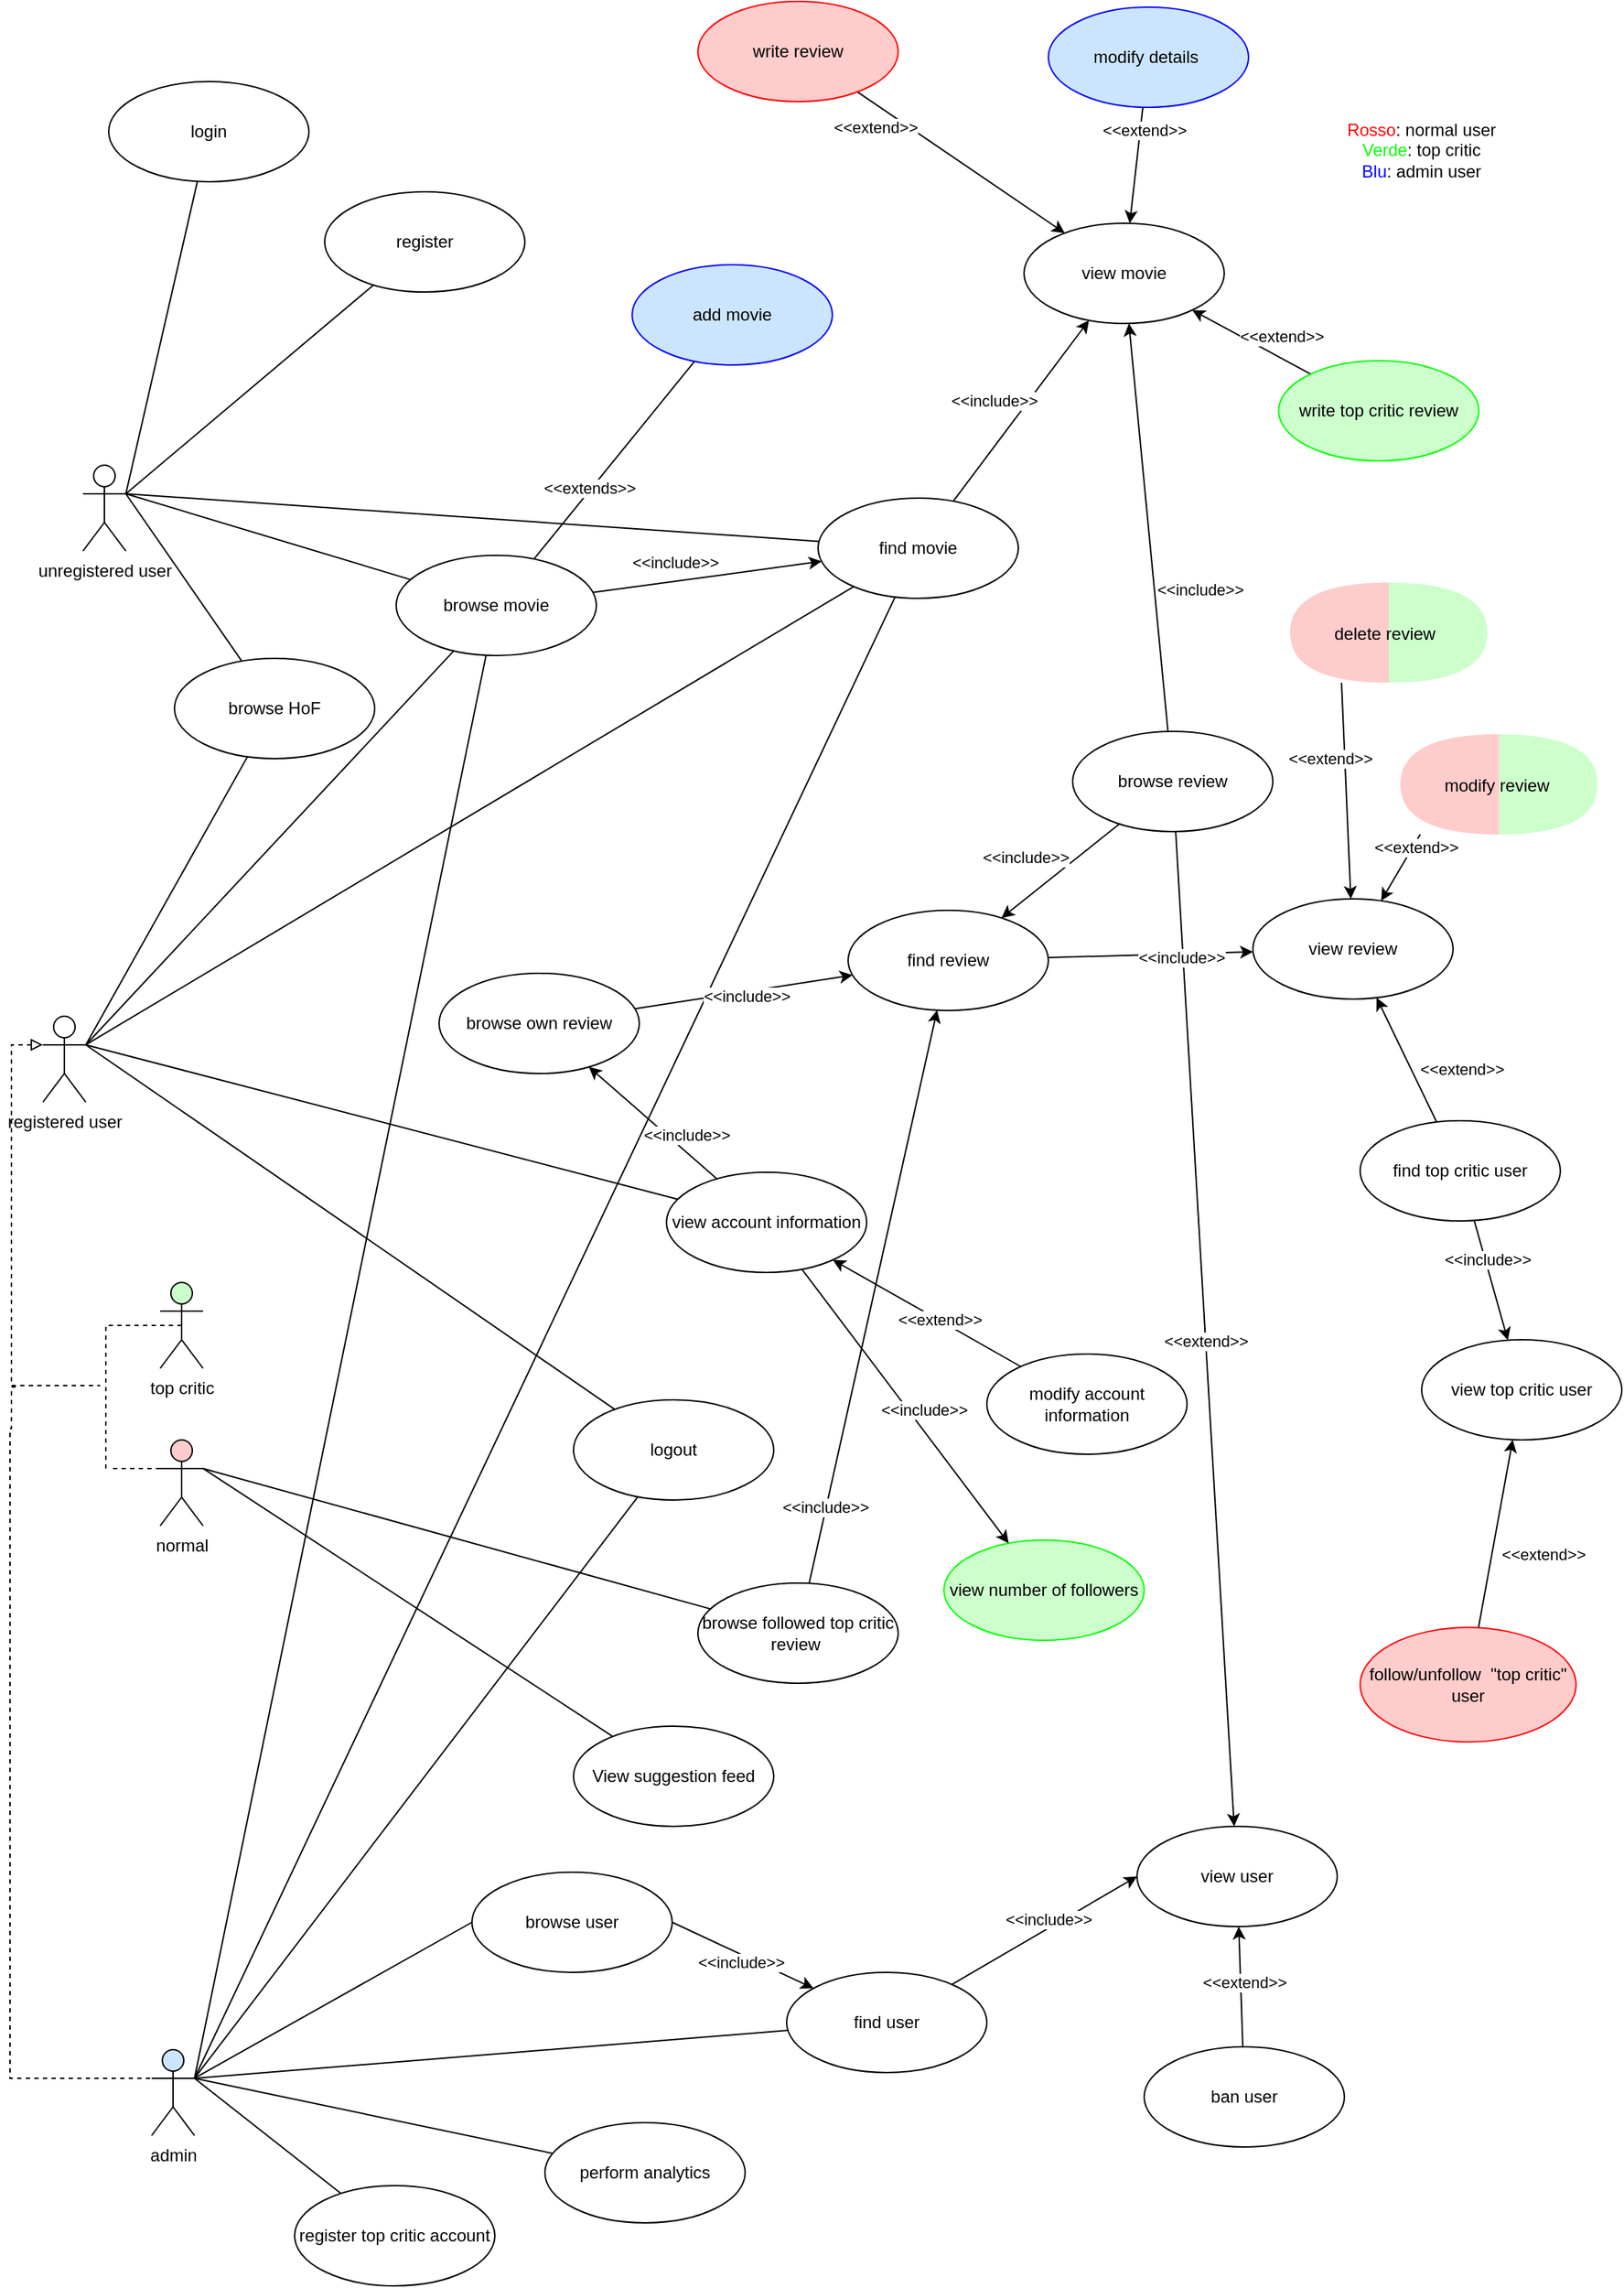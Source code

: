 <mxfile version="20.6.2" type="device"><diagram id="zcchT8Ha27X3w2Vu9qJa" name="Pagina-1"><mxGraphModel dx="1024" dy="604" grid="1" gridSize="10" guides="1" tooltips="1" connect="1" arrows="1" fold="1" page="1" pageScale="1" pageWidth="1169" pageHeight="1654" math="0" shadow="0"><root><mxCell id="0"/><mxCell id="1" parent="0"/><mxCell id="O1cBNvbTnnJ00bYaGqvp-1" style="rounded=0;orthogonalLoop=1;jettySize=auto;html=1;endArrow=none;endFill=0;elbow=vertical;jumpStyle=none;exitX=1;exitY=0.333;exitDx=0;exitDy=0;exitPerimeter=0;" parent="1" source="O1cBNvbTnnJ00bYaGqvp-5" target="O1cBNvbTnnJ00bYaGqvp-6" edge="1"><mxGeometry relative="1" as="geometry"><mxPoint x="258" y="317" as="sourcePoint"/></mxGeometry></mxCell><mxCell id="O1cBNvbTnnJ00bYaGqvp-2" style="rounded=0;orthogonalLoop=1;jettySize=auto;html=1;exitX=1;exitY=0.333;exitDx=0;exitDy=0;exitPerimeter=0;endArrow=none;endFill=0;" parent="1" source="O1cBNvbTnnJ00bYaGqvp-5" target="O1cBNvbTnnJ00bYaGqvp-7" edge="1"><mxGeometry relative="1" as="geometry"/></mxCell><mxCell id="O1cBNvbTnnJ00bYaGqvp-3" style="edgeStyle=none;rounded=0;orthogonalLoop=1;jettySize=auto;html=1;exitX=1;exitY=0.333;exitDx=0;exitDy=0;exitPerimeter=0;endArrow=none;endFill=0;" parent="1" source="O1cBNvbTnnJ00bYaGqvp-5" target="O1cBNvbTnnJ00bYaGqvp-10" edge="1"><mxGeometry relative="1" as="geometry"/></mxCell><mxCell id="O1cBNvbTnnJ00bYaGqvp-4" style="edgeStyle=none;rounded=0;orthogonalLoop=1;jettySize=auto;html=1;exitX=1;exitY=0.333;exitDx=0;exitDy=0;exitPerimeter=0;startArrow=none;startFill=0;endArrow=none;endFill=0;" parent="1" source="O1cBNvbTnnJ00bYaGqvp-5" target="O1cBNvbTnnJ00bYaGqvp-13" edge="1"><mxGeometry relative="1" as="geometry"/></mxCell><mxCell id="O1cBNvbTnnJ00bYaGqvp-5" value="unregistered user" style="shape=umlActor;verticalLabelPosition=bottom;labelBackgroundColor=#ffffff;verticalAlign=top;html=1;outlineConnect=0;" parent="1" vertex="1"><mxGeometry x="93" y="369" width="30" height="60" as="geometry"/></mxCell><mxCell id="O1cBNvbTnnJ00bYaGqvp-6" value="login" style="ellipse;whiteSpace=wrap;html=1;" parent="1" vertex="1"><mxGeometry x="111" y="101" width="140" height="70" as="geometry"/></mxCell><mxCell id="O1cBNvbTnnJ00bYaGqvp-7" value="register" style="ellipse;whiteSpace=wrap;html=1;" parent="1" vertex="1"><mxGeometry x="262" y="178" width="140" height="70" as="geometry"/></mxCell><mxCell id="O1cBNvbTnnJ00bYaGqvp-8" style="edgeStyle=none;rounded=0;orthogonalLoop=1;jettySize=auto;html=1;endArrow=classic;endFill=1;" parent="1" source="O1cBNvbTnnJ00bYaGqvp-10" target="O1cBNvbTnnJ00bYaGqvp-13" edge="1"><mxGeometry relative="1" as="geometry"><mxPoint x="681" y="347.182" as="targetPoint"/><mxPoint x="481" y="332" as="sourcePoint"/></mxGeometry></mxCell><mxCell id="O1cBNvbTnnJ00bYaGqvp-9" value="&amp;lt;&amp;lt;include&amp;gt;&amp;gt;" style="edgeLabel;html=1;align=center;verticalAlign=middle;resizable=0;points=[];" parent="O1cBNvbTnnJ00bYaGqvp-8" vertex="1" connectable="0"><mxGeometry x="-0.227" y="1" relative="1" as="geometry"><mxPoint x="-4.5" y="-12" as="offset"/></mxGeometry></mxCell><mxCell id="O1cBNvbTnnJ00bYaGqvp-10" value="browse movie" style="ellipse;whiteSpace=wrap;html=1;fontStyle=0" parent="1" vertex="1"><mxGeometry x="312" y="432" width="140" height="70" as="geometry"/></mxCell><mxCell id="O1cBNvbTnnJ00bYaGqvp-11" style="edgeStyle=none;rounded=0;orthogonalLoop=1;jettySize=auto;html=1;endArrow=classic;endFill=1;" parent="1" source="O1cBNvbTnnJ00bYaGqvp-13" target="O1cBNvbTnnJ00bYaGqvp-16" edge="1"><mxGeometry relative="1" as="geometry"><mxPoint x="941" y="346.957" as="targetPoint"/></mxGeometry></mxCell><mxCell id="O1cBNvbTnnJ00bYaGqvp-12" value="&amp;lt;&amp;lt;include&amp;gt;&amp;gt;" style="edgeLabel;html=1;align=center;verticalAlign=middle;resizable=0;points=[];" parent="O1cBNvbTnnJ00bYaGqvp-11" vertex="1" connectable="0"><mxGeometry x="-0.085" y="2" relative="1" as="geometry"><mxPoint x="-13.5" y="-11.5" as="offset"/></mxGeometry></mxCell><mxCell id="O1cBNvbTnnJ00bYaGqvp-13" value="find movie" style="ellipse;whiteSpace=wrap;html=1;fontStyle=0" parent="1" vertex="1"><mxGeometry x="607" y="392" width="140" height="70" as="geometry"/></mxCell><mxCell id="O1cBNvbTnnJ00bYaGqvp-14" style="edgeStyle=none;rounded=0;orthogonalLoop=1;jettySize=auto;html=1;endArrow=none;endFill=0;startArrow=classic;startFill=1;" parent="1" source="O1cBNvbTnnJ00bYaGqvp-16" target="O1cBNvbTnnJ00bYaGqvp-82" edge="1"><mxGeometry relative="1" as="geometry"><mxPoint x="1017.857" y="247.0" as="targetPoint"/></mxGeometry></mxCell><mxCell id="O1cBNvbTnnJ00bYaGqvp-15" value="&amp;lt;&amp;lt;include&amp;gt;&amp;gt;" style="edgeLabel;html=1;align=center;verticalAlign=middle;resizable=0;points=[];" parent="O1cBNvbTnnJ00bYaGqvp-14" vertex="1" connectable="0"><mxGeometry x="0.293" relative="1" as="geometry"><mxPoint x="32" y="1.5" as="offset"/></mxGeometry></mxCell><mxCell id="O1cBNvbTnnJ00bYaGqvp-16" value="view movie" style="ellipse;whiteSpace=wrap;html=1;fontStyle=0" parent="1" vertex="1"><mxGeometry x="751" y="200" width="140" height="70" as="geometry"/></mxCell><mxCell id="O1cBNvbTnnJ00bYaGqvp-17" style="edgeStyle=none;rounded=0;orthogonalLoop=1;jettySize=auto;html=1;startArrow=classic;startFill=1;endArrow=none;endFill=0;" parent="1" source="O1cBNvbTnnJ00bYaGqvp-71" target="O1cBNvbTnnJ00bYaGqvp-46" edge="1"><mxGeometry relative="1" as="geometry"/></mxCell><mxCell id="O1cBNvbTnnJ00bYaGqvp-18" value="&amp;lt;&amp;lt;extend&amp;gt;&amp;gt;" style="edgeLabel;html=1;align=center;verticalAlign=middle;resizable=0;points=[];" parent="O1cBNvbTnnJ00bYaGqvp-17" vertex="1" connectable="0"><mxGeometry x="0.129" y="1" relative="1" as="geometry"><mxPoint x="33.5" y="5" as="offset"/></mxGeometry></mxCell><mxCell id="O1cBNvbTnnJ00bYaGqvp-19" value="view review" style="ellipse;whiteSpace=wrap;html=1;" parent="1" vertex="1"><mxGeometry x="911" y="672" width="140" height="70" as="geometry"/></mxCell><mxCell id="O1cBNvbTnnJ00bYaGqvp-20" style="edgeStyle=none;rounded=0;orthogonalLoop=1;jettySize=auto;html=1;exitX=1;exitY=0.333;exitDx=0;exitDy=0;exitPerimeter=0;startArrow=none;startFill=0;endArrow=none;endFill=0;" parent="1" source="O1cBNvbTnnJ00bYaGqvp-26" target="O1cBNvbTnnJ00bYaGqvp-10" edge="1"><mxGeometry relative="1" as="geometry"/></mxCell><mxCell id="O1cBNvbTnnJ00bYaGqvp-21" style="edgeStyle=none;rounded=0;orthogonalLoop=1;jettySize=auto;html=1;exitX=1;exitY=0.333;exitDx=0;exitDy=0;exitPerimeter=0;startArrow=none;startFill=0;endArrow=none;endFill=0;" parent="1" source="O1cBNvbTnnJ00bYaGqvp-26" target="O1cBNvbTnnJ00bYaGqvp-37" edge="1"><mxGeometry relative="1" as="geometry"/></mxCell><mxCell id="O1cBNvbTnnJ00bYaGqvp-22" value="&amp;lt;&amp;lt;include&amp;gt;&amp;gt;" style="edgeStyle=none;rounded=0;orthogonalLoop=1;jettySize=auto;html=1;startArrow=none;startFill=0;endArrow=classic;endFill=1;" parent="1" source="O1cBNvbTnnJ00bYaGqvp-42" target="O1cBNvbTnnJ00bYaGqvp-41" edge="1"><mxGeometry x="-0.401" y="-9" relative="1" as="geometry"><mxPoint as="offset"/></mxGeometry></mxCell><mxCell id="O1cBNvbTnnJ00bYaGqvp-23" style="edgeStyle=none;rounded=0;orthogonalLoop=1;jettySize=auto;html=1;exitX=1;exitY=0.333;exitDx=0;exitDy=0;exitPerimeter=0;startArrow=none;startFill=0;endArrow=none;endFill=0;" parent="1" source="O1cBNvbTnnJ00bYaGqvp-26" target="O1cBNvbTnnJ00bYaGqvp-42" edge="1"><mxGeometry relative="1" as="geometry"><mxPoint x="396" y="842" as="targetPoint"/></mxGeometry></mxCell><mxCell id="O1cBNvbTnnJ00bYaGqvp-24" style="edgeStyle=none;rounded=0;orthogonalLoop=1;jettySize=auto;html=1;exitX=1;exitY=0.333;exitDx=0;exitDy=0;exitPerimeter=0;startArrow=none;startFill=0;endArrow=none;endFill=0;" parent="1" source="O1cBNvbTnnJ00bYaGqvp-28" target="O1cBNvbTnnJ00bYaGqvp-47" edge="1"><mxGeometry relative="1" as="geometry"/></mxCell><mxCell id="O1cBNvbTnnJ00bYaGqvp-25" style="edgeStyle=none;rounded=0;orthogonalLoop=1;jettySize=auto;html=1;exitX=1;exitY=0.333;exitDx=0;exitDy=0;exitPerimeter=0;startArrow=none;startFill=0;endArrow=none;endFill=0;" parent="1" source="O1cBNvbTnnJ00bYaGqvp-26" target="O1cBNvbTnnJ00bYaGqvp-13" edge="1"><mxGeometry relative="1" as="geometry"/></mxCell><mxCell id="O1cBNvbTnnJ00bYaGqvp-26" value="registered user" style="shape=umlActor;verticalLabelPosition=bottom;labelBackgroundColor=#ffffff;verticalAlign=top;html=1;outlineConnect=0;" parent="1" vertex="1"><mxGeometry x="65" y="754" width="30" height="60" as="geometry"/></mxCell><mxCell id="O1cBNvbTnnJ00bYaGqvp-27" style="edgeStyle=none;rounded=0;orthogonalLoop=1;jettySize=auto;html=1;exitX=0;exitY=0.333;exitDx=0;exitDy=0;exitPerimeter=0;endArrow=none;endFill=0;dashed=1;" parent="1" source="O1cBNvbTnnJ00bYaGqvp-28" edge="1"><mxGeometry relative="1" as="geometry"><mxPoint x="111" y="1070" as="targetPoint"/></mxGeometry></mxCell><mxCell id="emVdyjL5cs-lD2Dwy2KG-2" style="rounded=0;orthogonalLoop=1;jettySize=auto;html=1;endArrow=none;endFill=0;exitX=1;exitY=0.333;exitDx=0;exitDy=0;exitPerimeter=0;" edge="1" parent="1" source="O1cBNvbTnnJ00bYaGqvp-28" target="emVdyjL5cs-lD2Dwy2KG-1"><mxGeometry relative="1" as="geometry"/></mxCell><mxCell id="O1cBNvbTnnJ00bYaGqvp-28" value="normal" style="shape=umlActor;verticalLabelPosition=bottom;labelBackgroundColor=#ffffff;verticalAlign=top;html=1;outlineConnect=0;fillColor=#FFCCCC;" parent="1" vertex="1"><mxGeometry x="147" y="1050" width="30" height="60" as="geometry"/></mxCell><mxCell id="O1cBNvbTnnJ00bYaGqvp-29" style="edgeStyle=none;rounded=0;orthogonalLoop=1;jettySize=auto;html=1;exitX=1;exitY=0.333;exitDx=0;exitDy=0;exitPerimeter=0;entryX=0;entryY=0.5;entryDx=0;entryDy=0;startArrow=none;startFill=0;endArrow=none;endFill=0;" parent="1" source="O1cBNvbTnnJ00bYaGqvp-34" target="O1cBNvbTnnJ00bYaGqvp-50" edge="1"><mxGeometry relative="1" as="geometry"/></mxCell><mxCell id="O1cBNvbTnnJ00bYaGqvp-30" style="edgeStyle=none;rounded=0;orthogonalLoop=1;jettySize=auto;html=1;startArrow=none;startFill=0;endArrow=none;endFill=0;" parent="1" source="O1cBNvbTnnJ00bYaGqvp-10" target="O1cBNvbTnnJ00bYaGqvp-61" edge="1"><mxGeometry relative="1" as="geometry"><mxPoint x="571" y="1069" as="sourcePoint"/></mxGeometry></mxCell><mxCell id="O1cBNvbTnnJ00bYaGqvp-31" value="&amp;lt;&amp;lt;extends&amp;gt;&amp;gt;" style="edgeLabel;html=1;align=center;verticalAlign=middle;resizable=0;points=[];" parent="O1cBNvbTnnJ00bYaGqvp-30" vertex="1" connectable="0"><mxGeometry x="-0.29" y="2" relative="1" as="geometry"><mxPoint as="offset"/></mxGeometry></mxCell><mxCell id="O1cBNvbTnnJ00bYaGqvp-32" style="edgeStyle=none;rounded=0;orthogonalLoop=1;jettySize=auto;html=1;exitX=1;exitY=0.333;exitDx=0;exitDy=0;exitPerimeter=0;startArrow=none;startFill=0;endArrow=none;endFill=0;" parent="1" source="O1cBNvbTnnJ00bYaGqvp-34" target="O1cBNvbTnnJ00bYaGqvp-53" edge="1"><mxGeometry relative="1" as="geometry"/></mxCell><mxCell id="O1cBNvbTnnJ00bYaGqvp-33" style="rounded=0;orthogonalLoop=1;jettySize=auto;html=1;endArrow=none;endFill=0;exitX=1;exitY=0.333;exitDx=0;exitDy=0;exitPerimeter=0;" parent="1" source="O1cBNvbTnnJ00bYaGqvp-34" target="O1cBNvbTnnJ00bYaGqvp-37" edge="1"><mxGeometry relative="1" as="geometry"/></mxCell><mxCell id="O1cBNvbTnnJ00bYaGqvp-34" value="admin" style="shape=umlActor;verticalLabelPosition=bottom;labelBackgroundColor=#ffffff;verticalAlign=top;html=1;outlineConnect=0;fillColor=#CCE5FF;" parent="1" vertex="1"><mxGeometry x="141" y="1476" width="30" height="60" as="geometry"/></mxCell><mxCell id="O1cBNvbTnnJ00bYaGqvp-35" value="" style="endArrow=none;html=1;rounded=0;dashed=1;" parent="1" edge="1"><mxGeometry width="50" height="50" relative="1" as="geometry"><mxPoint x="109" y="1070" as="sourcePoint"/><mxPoint x="109" y="970" as="targetPoint"/></mxGeometry></mxCell><mxCell id="O1cBNvbTnnJ00bYaGqvp-36" value="" style="endArrow=none;html=1;rounded=0;endFill=0;dashed=1;startArrow=block;startFill=0;exitX=0;exitY=0.333;exitDx=0;exitDy=0;exitPerimeter=0;edgeStyle=orthogonalEdgeStyle;" parent="1" source="O1cBNvbTnnJ00bYaGqvp-26" edge="1"><mxGeometry width="50" height="50" relative="1" as="geometry"><mxPoint x="63" y="1386" as="sourcePoint"/><mxPoint x="105" y="1012" as="targetPoint"/><Array as="points"><mxPoint x="43" y="774"/><mxPoint x="43" y="1012"/></Array></mxGeometry></mxCell><mxCell id="O1cBNvbTnnJ00bYaGqvp-37" value="logout" style="ellipse;whiteSpace=wrap;html=1;" parent="1" vertex="1"><mxGeometry x="436" y="1022" width="140" height="70" as="geometry"/></mxCell><mxCell id="O1cBNvbTnnJ00bYaGqvp-38" style="edgeStyle=none;rounded=0;orthogonalLoop=1;jettySize=auto;html=1;endArrow=none;endFill=0;startArrow=classic;startFill=1;" parent="1" source="O1cBNvbTnnJ00bYaGqvp-16" target="O1cBNvbTnnJ00bYaGqvp-40" edge="1"><mxGeometry relative="1" as="geometry"><mxPoint x="1237.857" y="277.0" as="targetPoint"/><mxPoint x="1051" y="337" as="sourcePoint"/></mxGeometry></mxCell><mxCell id="O1cBNvbTnnJ00bYaGqvp-39" value="&amp;lt;&amp;lt;extend&amp;gt;&amp;gt;" style="edgeLabel;html=1;align=center;verticalAlign=middle;resizable=0;points=[];" parent="O1cBNvbTnnJ00bYaGqvp-38" vertex="1" connectable="0"><mxGeometry x="0.293" relative="1" as="geometry"><mxPoint x="-38.5" y="-10" as="offset"/></mxGeometry></mxCell><mxCell id="O1cBNvbTnnJ00bYaGqvp-40" value="write review" style="ellipse;whiteSpace=wrap;html=1;strokeColor=#FF0000;fillColor=#FFCCCC;" parent="1" vertex="1"><mxGeometry x="523" y="45" width="140" height="70" as="geometry"/></mxCell><mxCell id="O1cBNvbTnnJ00bYaGqvp-41" value="browse own review" style="ellipse;whiteSpace=wrap;html=1;" parent="1" vertex="1"><mxGeometry x="342" y="724" width="140" height="70" as="geometry"/></mxCell><mxCell id="O1cBNvbTnnJ00bYaGqvp-42" value="view account information" style="ellipse;whiteSpace=wrap;html=1;" parent="1" vertex="1"><mxGeometry x="501" y="863" width="140" height="70" as="geometry"/></mxCell><mxCell id="O1cBNvbTnnJ00bYaGqvp-43" value="modify account information" style="ellipse;whiteSpace=wrap;html=1;strokeColor=#000000;" parent="1" vertex="1"><mxGeometry x="725" y="990" width="140" height="70" as="geometry"/></mxCell><mxCell id="O1cBNvbTnnJ00bYaGqvp-44" style="edgeStyle=none;rounded=0;orthogonalLoop=1;jettySize=auto;html=1;endArrow=none;endFill=0;startArrow=classic;startFill=1;" parent="1" source="O1cBNvbTnnJ00bYaGqvp-42" target="O1cBNvbTnnJ00bYaGqvp-43" edge="1"><mxGeometry relative="1" as="geometry"><mxPoint x="862" y="487" as="targetPoint"/><mxPoint x="815.64" y="572.41" as="sourcePoint"/></mxGeometry></mxCell><mxCell id="O1cBNvbTnnJ00bYaGqvp-45" value="&amp;lt;&amp;lt;extend&amp;gt;&amp;gt;" style="edgeLabel;html=1;align=center;verticalAlign=middle;resizable=0;points=[];" parent="O1cBNvbTnnJ00bYaGqvp-44" vertex="1" connectable="0"><mxGeometry x="0.293" relative="1" as="geometry"><mxPoint x="-10.5" y="-6.5" as="offset"/></mxGeometry></mxCell><mxCell id="O1cBNvbTnnJ00bYaGqvp-46" value="follow/unfollow&amp;nbsp; &quot;top critic&quot; user" style="ellipse;whiteSpace=wrap;html=1;strokeColor=#FF0000;fillColor=#FFCCCC;" parent="1" vertex="1"><mxGeometry x="986" y="1181" width="151" height="80" as="geometry"/></mxCell><mxCell id="O1cBNvbTnnJ00bYaGqvp-47" value="browse followed top critic review&amp;nbsp;" style="ellipse;whiteSpace=wrap;html=1;strokeColor=#000000;fillColor=none;" parent="1" vertex="1"><mxGeometry x="523" y="1150" width="140" height="70" as="geometry"/></mxCell><mxCell id="O1cBNvbTnnJ00bYaGqvp-48" style="edgeStyle=none;rounded=0;orthogonalLoop=1;jettySize=auto;html=1;exitX=1;exitY=0.5;exitDx=0;exitDy=0;startArrow=none;startFill=0;endArrow=classic;endFill=1;" parent="1" source="O1cBNvbTnnJ00bYaGqvp-50" target="O1cBNvbTnnJ00bYaGqvp-53" edge="1"><mxGeometry relative="1" as="geometry"/></mxCell><mxCell id="O1cBNvbTnnJ00bYaGqvp-49" value="&amp;lt;&amp;lt;include&amp;gt;&amp;gt;" style="edgeLabel;html=1;align=center;verticalAlign=middle;resizable=0;points=[];" parent="O1cBNvbTnnJ00bYaGqvp-48" vertex="1" connectable="0"><mxGeometry x="-0.15" y="1" relative="1" as="geometry"><mxPoint x="5" y="9" as="offset"/></mxGeometry></mxCell><mxCell id="O1cBNvbTnnJ00bYaGqvp-50" value="browse user" style="ellipse;whiteSpace=wrap;html=1;fontStyle=0;strokeColor=#000000;" parent="1" vertex="1"><mxGeometry x="365" y="1352" width="140" height="70" as="geometry"/></mxCell><mxCell id="O1cBNvbTnnJ00bYaGqvp-51" style="edgeStyle=none;rounded=0;orthogonalLoop=1;jettySize=auto;html=1;entryX=0;entryY=0.5;entryDx=0;entryDy=0;startArrow=none;startFill=0;endArrow=classic;endFill=1;" parent="1" source="O1cBNvbTnnJ00bYaGqvp-53" target="O1cBNvbTnnJ00bYaGqvp-54" edge="1"><mxGeometry relative="1" as="geometry"/></mxCell><mxCell id="O1cBNvbTnnJ00bYaGqvp-52" value="&amp;lt;&amp;lt;include&amp;gt;&amp;gt;" style="edgeLabel;html=1;align=center;verticalAlign=middle;resizable=0;points=[];" parent="O1cBNvbTnnJ00bYaGqvp-51" vertex="1" connectable="0"><mxGeometry x="0.187" y="-3" relative="1" as="geometry"><mxPoint x="-11" y="-3" as="offset"/></mxGeometry></mxCell><mxCell id="O1cBNvbTnnJ00bYaGqvp-53" value="find user" style="ellipse;whiteSpace=wrap;html=1;fontStyle=0;strokeColor=#000000;" parent="1" vertex="1"><mxGeometry x="585" y="1422" width="140" height="70" as="geometry"/></mxCell><mxCell id="O1cBNvbTnnJ00bYaGqvp-54" value="view user" style="ellipse;whiteSpace=wrap;html=1;fontStyle=0;strokeColor=#000000;" parent="1" vertex="1"><mxGeometry x="830" y="1320" width="140" height="70" as="geometry"/></mxCell><mxCell id="O1cBNvbTnnJ00bYaGqvp-55" style="edgeStyle=none;rounded=0;orthogonalLoop=1;jettySize=auto;html=1;startArrow=none;startFill=0;endArrow=classic;endFill=1;" parent="1" source="O1cBNvbTnnJ00bYaGqvp-57" target="O1cBNvbTnnJ00bYaGqvp-54" edge="1"><mxGeometry relative="1" as="geometry"/></mxCell><mxCell id="O1cBNvbTnnJ00bYaGqvp-56" value="&amp;lt;&amp;lt;extend&amp;gt;&amp;gt;" style="edgeLabel;html=1;align=center;verticalAlign=middle;resizable=0;points=[];" parent="O1cBNvbTnnJ00bYaGqvp-55" vertex="1" connectable="0"><mxGeometry x="0.117" relative="1" as="geometry"><mxPoint x="2" y="2" as="offset"/></mxGeometry></mxCell><mxCell id="O1cBNvbTnnJ00bYaGqvp-57" value="ban user" style="ellipse;whiteSpace=wrap;html=1;fontStyle=0;strokeColor=#000000;" parent="1" vertex="1"><mxGeometry x="835" y="1474" width="140" height="70" as="geometry"/></mxCell><mxCell id="O1cBNvbTnnJ00bYaGqvp-58" value="modify&amp;nbsp;details&amp;nbsp;" style="ellipse;whiteSpace=wrap;html=1;fontStyle=0;strokeColor=#0000FF;fillColor=#CCE5FF;" parent="1" vertex="1"><mxGeometry x="768" y="49" width="140" height="70" as="geometry"/></mxCell><mxCell id="O1cBNvbTnnJ00bYaGqvp-59" style="edgeStyle=none;rounded=0;orthogonalLoop=1;jettySize=auto;html=1;endArrow=none;endFill=0;startArrow=classic;startFill=1;" parent="1" source="O1cBNvbTnnJ00bYaGqvp-16" target="O1cBNvbTnnJ00bYaGqvp-58" edge="1"><mxGeometry relative="1" as="geometry"><mxPoint x="1248.0" y="267.0" as="targetPoint"/><mxPoint x="1096.04" y="350.84" as="sourcePoint"/></mxGeometry></mxCell><mxCell id="O1cBNvbTnnJ00bYaGqvp-60" value="&amp;lt;&amp;lt;extend&amp;gt;&amp;gt;" style="edgeLabel;html=1;align=center;verticalAlign=middle;resizable=0;points=[];" parent="O1cBNvbTnnJ00bYaGqvp-59" vertex="1" connectable="0"><mxGeometry x="0.293" relative="1" as="geometry"><mxPoint x="3.5" y="-13" as="offset"/></mxGeometry></mxCell><mxCell id="O1cBNvbTnnJ00bYaGqvp-61" value="add movie" style="ellipse;whiteSpace=wrap;html=1;fontStyle=0;strokeColor=#0000FF;fillColor=#CCE5FF;gradientColor=none;" parent="1" vertex="1"><mxGeometry x="477" y="229" width="140" height="70" as="geometry"/></mxCell><mxCell id="O1cBNvbTnnJ00bYaGqvp-62" style="edgeStyle=none;rounded=0;orthogonalLoop=1;jettySize=auto;html=1;entryX=1;entryY=0.333;entryDx=0;entryDy=0;entryPerimeter=0;startArrow=none;startFill=0;endArrow=none;endFill=0;" parent="1" source="O1cBNvbTnnJ00bYaGqvp-63" target="O1cBNvbTnnJ00bYaGqvp-34" edge="1"><mxGeometry relative="1" as="geometry"/></mxCell><mxCell id="O1cBNvbTnnJ00bYaGqvp-63" value="perform analytics" style="ellipse;whiteSpace=wrap;html=1;fontStyle=0;strokeColor=#000000;" parent="1" vertex="1"><mxGeometry x="416" y="1527" width="140" height="70" as="geometry"/></mxCell><mxCell id="O1cBNvbTnnJ00bYaGqvp-64" value="&lt;font color=&quot;#ff0000&quot;&gt;Rosso&lt;/font&gt;: normal user&lt;br&gt;&lt;font color=&quot;#00ff00&quot;&gt;Verde&lt;/font&gt;: top critic&lt;br&gt;&lt;font color=&quot;#0000ff&quot;&gt;Blu&lt;/font&gt;: admin user" style="text;html=1;strokeColor=none;fillColor=none;align=center;verticalAlign=middle;whiteSpace=wrap;rounded=0;" parent="1" vertex="1"><mxGeometry x="937" y="115" width="184" height="68" as="geometry"/></mxCell><mxCell id="O1cBNvbTnnJ00bYaGqvp-65" value="top critic" style="shape=umlActor;verticalLabelPosition=bottom;labelBackgroundColor=#ffffff;verticalAlign=top;html=1;outlineConnect=0;fillColor=#CCFFCC;" parent="1" vertex="1"><mxGeometry x="147" y="940" width="30" height="60" as="geometry"/></mxCell><mxCell id="O1cBNvbTnnJ00bYaGqvp-66" value="" style="endArrow=none;html=1;rounded=0;dashed=1;exitX=0.5;exitY=0.5;exitDx=0;exitDy=0;exitPerimeter=0;" parent="1" source="O1cBNvbTnnJ00bYaGqvp-65" edge="1"><mxGeometry width="50" height="50" relative="1" as="geometry"><mxPoint x="119.0" y="1180" as="sourcePoint"/><mxPoint x="111" y="970" as="targetPoint"/></mxGeometry></mxCell><mxCell id="O1cBNvbTnnJ00bYaGqvp-67" style="rounded=0;orthogonalLoop=1;jettySize=auto;html=1;fontColor=#00FF00;" parent="1" source="O1cBNvbTnnJ00bYaGqvp-69" target="O1cBNvbTnnJ00bYaGqvp-16" edge="1"><mxGeometry relative="1" as="geometry"/></mxCell><mxCell id="O1cBNvbTnnJ00bYaGqvp-68" value="&amp;lt;&amp;lt;extend&amp;gt;&amp;gt;" style="edgeLabel;html=1;align=center;verticalAlign=middle;resizable=0;points=[];" parent="O1cBNvbTnnJ00bYaGqvp-67" vertex="1" connectable="0"><mxGeometry x="-0.096" y="3" relative="1" as="geometry"><mxPoint x="18" y="-9.5" as="offset"/></mxGeometry></mxCell><mxCell id="O1cBNvbTnnJ00bYaGqvp-69" value="write top critic review" style="ellipse;whiteSpace=wrap;html=1;strokeColor=#00FF00;fillColor=#CCFFCC;" parent="1" vertex="1"><mxGeometry x="929" y="296" width="140" height="70" as="geometry"/></mxCell><mxCell id="O1cBNvbTnnJ00bYaGqvp-70" value="find top critic user" style="ellipse;whiteSpace=wrap;html=1;strokeColor=#000000;" parent="1" vertex="1"><mxGeometry x="986" y="827" width="140" height="70" as="geometry"/></mxCell><mxCell id="O1cBNvbTnnJ00bYaGqvp-71" value="view top critic user" style="ellipse;whiteSpace=wrap;html=1;strokeColor=#000000;" parent="1" vertex="1"><mxGeometry x="1029" y="980" width="140" height="70" as="geometry"/></mxCell><mxCell id="O1cBNvbTnnJ00bYaGqvp-72" style="edgeStyle=none;rounded=0;orthogonalLoop=1;jettySize=auto;html=1;startArrow=classic;startFill=1;endArrow=none;endFill=0;" parent="1" source="O1cBNvbTnnJ00bYaGqvp-71" target="O1cBNvbTnnJ00bYaGqvp-70" edge="1"><mxGeometry relative="1" as="geometry"><mxPoint x="1058.217" y="-67.77" as="sourcePoint"/><mxPoint x="1193.896" y="-88.037" as="targetPoint"/></mxGeometry></mxCell><mxCell id="O1cBNvbTnnJ00bYaGqvp-73" value="&amp;lt;&amp;lt;include&amp;gt;&amp;gt;" style="edgeLabel;html=1;align=center;verticalAlign=middle;resizable=0;points=[];" parent="O1cBNvbTnnJ00bYaGqvp-72" vertex="1" connectable="0"><mxGeometry x="0.129" y="1" relative="1" as="geometry"><mxPoint y="-9.5" as="offset"/></mxGeometry></mxCell><mxCell id="O1cBNvbTnnJ00bYaGqvp-74" style="edgeStyle=none;rounded=0;orthogonalLoop=1;jettySize=auto;html=1;startArrow=classic;startFill=1;endArrow=none;endFill=0;" parent="1" source="O1cBNvbTnnJ00bYaGqvp-19" target="O1cBNvbTnnJ00bYaGqvp-70" edge="1"><mxGeometry relative="1" as="geometry"><mxPoint x="1068.217" y="-57.77" as="sourcePoint"/><mxPoint x="1203.896" y="-78.037" as="targetPoint"/></mxGeometry></mxCell><mxCell id="O1cBNvbTnnJ00bYaGqvp-75" value="&amp;lt;&amp;lt;extend&amp;gt;&amp;gt;" style="edgeLabel;html=1;align=center;verticalAlign=middle;resizable=0;points=[];" parent="O1cBNvbTnnJ00bYaGqvp-74" vertex="1" connectable="0"><mxGeometry x="0.129" y="1" relative="1" as="geometry"><mxPoint x="34.5" y="1" as="offset"/></mxGeometry></mxCell><mxCell id="O1cBNvbTnnJ00bYaGqvp-76" value="find review" style="ellipse;whiteSpace=wrap;html=1;" parent="1" vertex="1"><mxGeometry x="628" y="680" width="140" height="70" as="geometry"/></mxCell><mxCell id="O1cBNvbTnnJ00bYaGqvp-77" value="view number of followers" style="ellipse;whiteSpace=wrap;html=1;strokeColor=#00FF00;fillColor=#CCFFCC;" parent="1" vertex="1"><mxGeometry x="695" y="1120" width="140" height="70" as="geometry"/></mxCell><mxCell id="O1cBNvbTnnJ00bYaGqvp-78" style="edgeStyle=none;rounded=0;orthogonalLoop=1;jettySize=auto;html=1;startArrow=none;startFill=0;endArrow=none;endFill=0;exitX=1;exitY=0.333;exitDx=0;exitDy=0;exitPerimeter=0;" parent="1" source="O1cBNvbTnnJ00bYaGqvp-34" target="O1cBNvbTnnJ00bYaGqvp-10" edge="1"><mxGeometry relative="1" as="geometry"><mxPoint x="221" y="937" as="sourcePoint"/><mxPoint x="361" y="912" as="targetPoint"/></mxGeometry></mxCell><mxCell id="O1cBNvbTnnJ00bYaGqvp-79" style="edgeStyle=none;rounded=0;orthogonalLoop=1;jettySize=auto;html=1;exitX=1;exitY=0.333;exitDx=0;exitDy=0;exitPerimeter=0;startArrow=none;startFill=0;endArrow=none;endFill=0;" parent="1" source="O1cBNvbTnnJ00bYaGqvp-34" target="O1cBNvbTnnJ00bYaGqvp-13" edge="1"><mxGeometry relative="1" as="geometry"><mxPoint x="237" y="957" as="sourcePoint"/><mxPoint x="371" y="922" as="targetPoint"/></mxGeometry></mxCell><mxCell id="O1cBNvbTnnJ00bYaGqvp-80" value="register top critic account" style="ellipse;whiteSpace=wrap;html=1;fontStyle=0;strokeColor=#000000;" parent="1" vertex="1"><mxGeometry x="241" y="1571" width="140" height="70" as="geometry"/></mxCell><mxCell id="O1cBNvbTnnJ00bYaGqvp-81" style="edgeStyle=none;rounded=0;orthogonalLoop=1;jettySize=auto;html=1;entryX=1;entryY=0.333;entryDx=0;entryDy=0;entryPerimeter=0;startArrow=none;startFill=0;endArrow=none;endFill=0;" parent="1" source="O1cBNvbTnnJ00bYaGqvp-80" target="O1cBNvbTnnJ00bYaGqvp-34" edge="1"><mxGeometry relative="1" as="geometry"><mxPoint x="451" y="1212" as="sourcePoint"/><mxPoint x="227" y="947" as="targetPoint"/></mxGeometry></mxCell><mxCell id="O1cBNvbTnnJ00bYaGqvp-82" value="browse review" style="ellipse;whiteSpace=wrap;html=1;fontStyle=0;strokeColor=#000000;" parent="1" vertex="1"><mxGeometry x="785" y="555" width="140" height="70" as="geometry"/></mxCell><mxCell id="O1cBNvbTnnJ00bYaGqvp-83" style="edgeStyle=none;rounded=0;orthogonalLoop=1;jettySize=auto;html=1;startArrow=none;startFill=0;endArrow=classic;endFill=1;" parent="1" source="O1cBNvbTnnJ00bYaGqvp-82" target="O1cBNvbTnnJ00bYaGqvp-54" edge="1"><mxGeometry relative="1" as="geometry"><mxPoint x="909.829" y="441.122" as="sourcePoint"/><mxPoint x="1312.064" y="742.914" as="targetPoint"/></mxGeometry></mxCell><mxCell id="O1cBNvbTnnJ00bYaGqvp-84" value="&amp;lt;&amp;lt;extend&amp;gt;&amp;gt;" style="edgeLabel;html=1;align=center;verticalAlign=middle;resizable=0;points=[];" parent="O1cBNvbTnnJ00bYaGqvp-83" vertex="1" connectable="0"><mxGeometry x="0.117" relative="1" as="geometry"><mxPoint x="-2" y="-33" as="offset"/></mxGeometry></mxCell><mxCell id="O1cBNvbTnnJ00bYaGqvp-87" style="edgeStyle=none;rounded=0;orthogonalLoop=1;jettySize=auto;html=1;endArrow=classic;endFill=1;" parent="1" source="O1cBNvbTnnJ00bYaGqvp-41" target="O1cBNvbTnnJ00bYaGqvp-76" edge="1"><mxGeometry relative="1" as="geometry"><mxPoint x="661" y="332" as="targetPoint"/><mxPoint x="491.0" y="342" as="sourcePoint"/></mxGeometry></mxCell><mxCell id="O1cBNvbTnnJ00bYaGqvp-88" value="&amp;lt;&amp;lt;include&amp;gt;&amp;gt;" style="edgeLabel;html=1;align=center;verticalAlign=middle;resizable=0;points=[];" parent="O1cBNvbTnnJ00bYaGqvp-87" vertex="1" connectable="0"><mxGeometry x="-0.227" y="1" relative="1" as="geometry"><mxPoint x="19" y="1" as="offset"/></mxGeometry></mxCell><mxCell id="O1cBNvbTnnJ00bYaGqvp-89" style="edgeStyle=none;rounded=0;orthogonalLoop=1;jettySize=auto;html=1;endArrow=classic;endFill=1;" parent="1" source="O1cBNvbTnnJ00bYaGqvp-76" target="O1cBNvbTnnJ00bYaGqvp-19" edge="1"><mxGeometry relative="1" as="geometry"><mxPoint x="832.321" y="441.172" as="targetPoint"/><mxPoint x="710.829" y="532.878" as="sourcePoint"/></mxGeometry></mxCell><mxCell id="O1cBNvbTnnJ00bYaGqvp-90" value="&amp;lt;&amp;lt;include&amp;gt;&amp;gt;" style="edgeLabel;html=1;align=center;verticalAlign=middle;resizable=0;points=[];" parent="O1cBNvbTnnJ00bYaGqvp-89" vertex="1" connectable="0"><mxGeometry x="-0.227" y="1" relative="1" as="geometry"><mxPoint x="37" y="2" as="offset"/></mxGeometry></mxCell><mxCell id="O1cBNvbTnnJ00bYaGqvp-91" style="edgeStyle=none;rounded=0;orthogonalLoop=1;jettySize=auto;html=1;endArrow=classic;endFill=1;" parent="1" source="O1cBNvbTnnJ00bYaGqvp-47" target="O1cBNvbTnnJ00bYaGqvp-76" edge="1"><mxGeometry relative="1" as="geometry"><mxPoint x="832.339" y="441.178" as="targetPoint"/><mxPoint x="710.689" y="532.832" as="sourcePoint"/></mxGeometry></mxCell><mxCell id="O1cBNvbTnnJ00bYaGqvp-92" value="&amp;lt;&amp;lt;include&amp;gt;&amp;gt;" style="edgeLabel;html=1;align=center;verticalAlign=middle;resizable=0;points=[];" parent="O1cBNvbTnnJ00bYaGqvp-91" vertex="1" connectable="0"><mxGeometry x="-0.227" y="1" relative="1" as="geometry"><mxPoint x="-23" y="101" as="offset"/></mxGeometry></mxCell><mxCell id="O1cBNvbTnnJ00bYaGqvp-93" style="edgeStyle=none;rounded=0;orthogonalLoop=1;jettySize=auto;html=1;endArrow=classic;endFill=1;" parent="1" source="O1cBNvbTnnJ00bYaGqvp-82" target="O1cBNvbTnnJ00bYaGqvp-76" edge="1"><mxGeometry relative="1" as="geometry"><mxPoint x="858.196" y="446.41" as="targetPoint"/><mxPoint x="901" y="397" as="sourcePoint"/></mxGeometry></mxCell><mxCell id="O1cBNvbTnnJ00bYaGqvp-94" value="&amp;lt;&amp;lt;include&amp;gt;&amp;gt;" style="edgeLabel;html=1;align=center;verticalAlign=middle;resizable=0;points=[];" parent="O1cBNvbTnnJ00bYaGqvp-93" vertex="1" connectable="0"><mxGeometry x="-0.227" y="1" relative="1" as="geometry"><mxPoint x="-35" y="-3" as="offset"/></mxGeometry></mxCell><mxCell id="O1cBNvbTnnJ00bYaGqvp-95" style="rounded=0;orthogonalLoop=1;jettySize=auto;html=1;fontColor=#00FF00;" parent="1" source="O1cBNvbTnnJ00bYaGqvp-110" target="O1cBNvbTnnJ00bYaGqvp-19" edge="1"><mxGeometry relative="1" as="geometry"><mxPoint x="999.926" y="529" as="sourcePoint"/><mxPoint x="1012.147" y="269.037" as="targetPoint"/></mxGeometry></mxCell><mxCell id="O1cBNvbTnnJ00bYaGqvp-96" value="&amp;lt;&amp;lt;extend&amp;gt;&amp;gt;" style="edgeLabel;html=1;align=center;verticalAlign=middle;resizable=0;points=[];" parent="O1cBNvbTnnJ00bYaGqvp-95" vertex="1" connectable="0"><mxGeometry x="-0.096" y="3" relative="1" as="geometry"><mxPoint x="-14.5" y="-16" as="offset"/></mxGeometry></mxCell><mxCell id="O1cBNvbTnnJ00bYaGqvp-97" style="edgeStyle=none;rounded=0;orthogonalLoop=1;jettySize=auto;html=1;endArrow=classic;endFill=1;" parent="1" source="O1cBNvbTnnJ00bYaGqvp-42" target="O1cBNvbTnnJ00bYaGqvp-77" edge="1"><mxGeometry relative="1" as="geometry"><mxPoint x="827.339" y="536.327" as="targetPoint"/><mxPoint x="794.641" y="618.671" as="sourcePoint"/></mxGeometry></mxCell><mxCell id="O1cBNvbTnnJ00bYaGqvp-98" value="&amp;lt;&amp;lt;include&amp;gt;&amp;gt;" style="edgeLabel;html=1;align=center;verticalAlign=middle;resizable=0;points=[];" parent="O1cBNvbTnnJ00bYaGqvp-97" vertex="1" connectable="0"><mxGeometry x="-0.227" y="1" relative="1" as="geometry"><mxPoint x="29" y="25" as="offset"/></mxGeometry></mxCell><mxCell id="O1cBNvbTnnJ00bYaGqvp-99" style="rounded=0;orthogonalLoop=1;jettySize=auto;html=1;fontColor=#00FF00;" parent="1" source="O1cBNvbTnnJ00bYaGqvp-104" target="O1cBNvbTnnJ00bYaGqvp-19" edge="1"><mxGeometry relative="1" as="geometry"><mxPoint x="1284.286" y="471.402" as="sourcePoint"/><mxPoint x="1172.453" y="435.24" as="targetPoint"/></mxGeometry></mxCell><mxCell id="O1cBNvbTnnJ00bYaGqvp-100" value="&amp;lt;&amp;lt;extend&amp;gt;&amp;gt;" style="edgeLabel;html=1;align=center;verticalAlign=middle;resizable=0;points=[];" parent="O1cBNvbTnnJ00bYaGqvp-99" vertex="1" connectable="0"><mxGeometry x="-0.096" y="3" relative="1" as="geometry"><mxPoint x="7" y="-13.5" as="offset"/></mxGeometry></mxCell><mxCell id="O1cBNvbTnnJ00bYaGqvp-101" value="" style="group" parent="1" vertex="1" connectable="0"><mxGeometry x="1014.11" y="557" width="138" height="70" as="geometry"/></mxCell><mxCell id="O1cBNvbTnnJ00bYaGqvp-102" value="" style="group" parent="O1cBNvbTnnJ00bYaGqvp-101" vertex="1" connectable="0"><mxGeometry width="138" height="70" as="geometry"/></mxCell><mxCell id="O1cBNvbTnnJ00bYaGqvp-103" value="" style="shape=or;whiteSpace=wrap;html=1;strokeColor=none;strokeWidth=1;fillColor=#CCFFCC;gradientColor=none;" parent="O1cBNvbTnnJ00bYaGqvp-102" vertex="1"><mxGeometry x="69" width="69" height="70" as="geometry"/></mxCell><mxCell id="O1cBNvbTnnJ00bYaGqvp-104" value="" style="shape=or;whiteSpace=wrap;html=1;strokeColor=none;strokeWidth=1;fillColor=#FFCCCC;gradientColor=none;rotation=-180;" parent="O1cBNvbTnnJ00bYaGqvp-102" vertex="1"><mxGeometry width="69" height="70" as="geometry"/></mxCell><mxCell id="O1cBNvbTnnJ00bYaGqvp-105" value="modify review" style="text;html=1;resizable=0;points=[];autosize=1;align=left;verticalAlign=top;spacingTop=-4;" parent="O1cBNvbTnnJ00bYaGqvp-102" vertex="1"><mxGeometry x="29" y="26" width="83" height="14" as="geometry"/></mxCell><mxCell id="O1cBNvbTnnJ00bYaGqvp-106" value="" style="endArrow=none;html=1;rounded=0;endFill=0;dashed=1;startArrow=none;startFill=0;edgeStyle=orthogonalEdgeStyle;entryX=0;entryY=0.333;entryDx=0;entryDy=0;entryPerimeter=0;" parent="1" target="O1cBNvbTnnJ00bYaGqvp-34" edge="1"><mxGeometry width="50" height="50" relative="1" as="geometry"><mxPoint x="46" y="1013" as="sourcePoint"/><mxPoint x="115" y="1022.0" as="targetPoint"/><Array as="points"><mxPoint x="43" y="1013"/><mxPoint x="43" y="1042"/><mxPoint x="42" y="1042"/><mxPoint x="42" y="1496"/></Array></mxGeometry></mxCell><mxCell id="O1cBNvbTnnJ00bYaGqvp-107" value="" style="group" parent="1" vertex="1" connectable="0"><mxGeometry x="937" y="451" width="138" height="70" as="geometry"/></mxCell><mxCell id="O1cBNvbTnnJ00bYaGqvp-108" value="" style="group" parent="O1cBNvbTnnJ00bYaGqvp-107" vertex="1" connectable="0"><mxGeometry width="138" height="70" as="geometry"/></mxCell><mxCell id="O1cBNvbTnnJ00bYaGqvp-109" value="" style="shape=or;whiteSpace=wrap;html=1;strokeColor=none;strokeWidth=1;fillColor=#CCFFCC;gradientColor=none;" parent="O1cBNvbTnnJ00bYaGqvp-108" vertex="1"><mxGeometry x="69" width="69" height="70" as="geometry"/></mxCell><mxCell id="O1cBNvbTnnJ00bYaGqvp-110" value="" style="shape=or;whiteSpace=wrap;html=1;strokeColor=none;strokeWidth=1;fillColor=#FFCCCC;gradientColor=none;rotation=-180;" parent="O1cBNvbTnnJ00bYaGqvp-108" vertex="1"><mxGeometry width="69" height="70" as="geometry"/></mxCell><mxCell id="O1cBNvbTnnJ00bYaGqvp-111" value="delete review" style="text;html=1;resizable=0;points=[];autosize=1;align=left;verticalAlign=top;spacingTop=-4;" parent="O1cBNvbTnnJ00bYaGqvp-108" vertex="1"><mxGeometry x="29" y="26" width="89" height="20" as="geometry"/></mxCell><mxCell id="O1cBNvbTnnJ00bYaGqvp-112" value="browse HoF" style="ellipse;whiteSpace=wrap;html=1;fontStyle=0" parent="1" vertex="1"><mxGeometry x="157" y="504" width="140" height="70" as="geometry"/></mxCell><mxCell id="O1cBNvbTnnJ00bYaGqvp-113" style="edgeStyle=none;rounded=0;orthogonalLoop=1;jettySize=auto;html=1;startArrow=none;startFill=0;endArrow=none;endFill=0;entryX=1;entryY=0.333;entryDx=0;entryDy=0;entryPerimeter=0;" parent="1" source="O1cBNvbTnnJ00bYaGqvp-112" target="O1cBNvbTnnJ00bYaGqvp-5" edge="1"><mxGeometry relative="1" as="geometry"><mxPoint x="133" y="399" as="sourcePoint"/><mxPoint x="127" y="388" as="targetPoint"/></mxGeometry></mxCell><mxCell id="O1cBNvbTnnJ00bYaGqvp-114" style="edgeStyle=none;rounded=0;orthogonalLoop=1;jettySize=auto;html=1;startArrow=none;startFill=0;endArrow=none;endFill=0;entryX=1;entryY=0.333;entryDx=0;entryDy=0;entryPerimeter=0;" parent="1" source="O1cBNvbTnnJ00bYaGqvp-112" target="O1cBNvbTnnJ00bYaGqvp-26" edge="1"><mxGeometry relative="1" as="geometry"><mxPoint x="214.044" y="515.936" as="sourcePoint"/><mxPoint x="133" y="399" as="targetPoint"/></mxGeometry></mxCell><mxCell id="emVdyjL5cs-lD2Dwy2KG-1" value="View suggestion feed" style="ellipse;whiteSpace=wrap;html=1;strokeColor=#000000;fillColor=none;" vertex="1" parent="1"><mxGeometry x="436" y="1250" width="140" height="70" as="geometry"/></mxCell></root></mxGraphModel></diagram></mxfile>